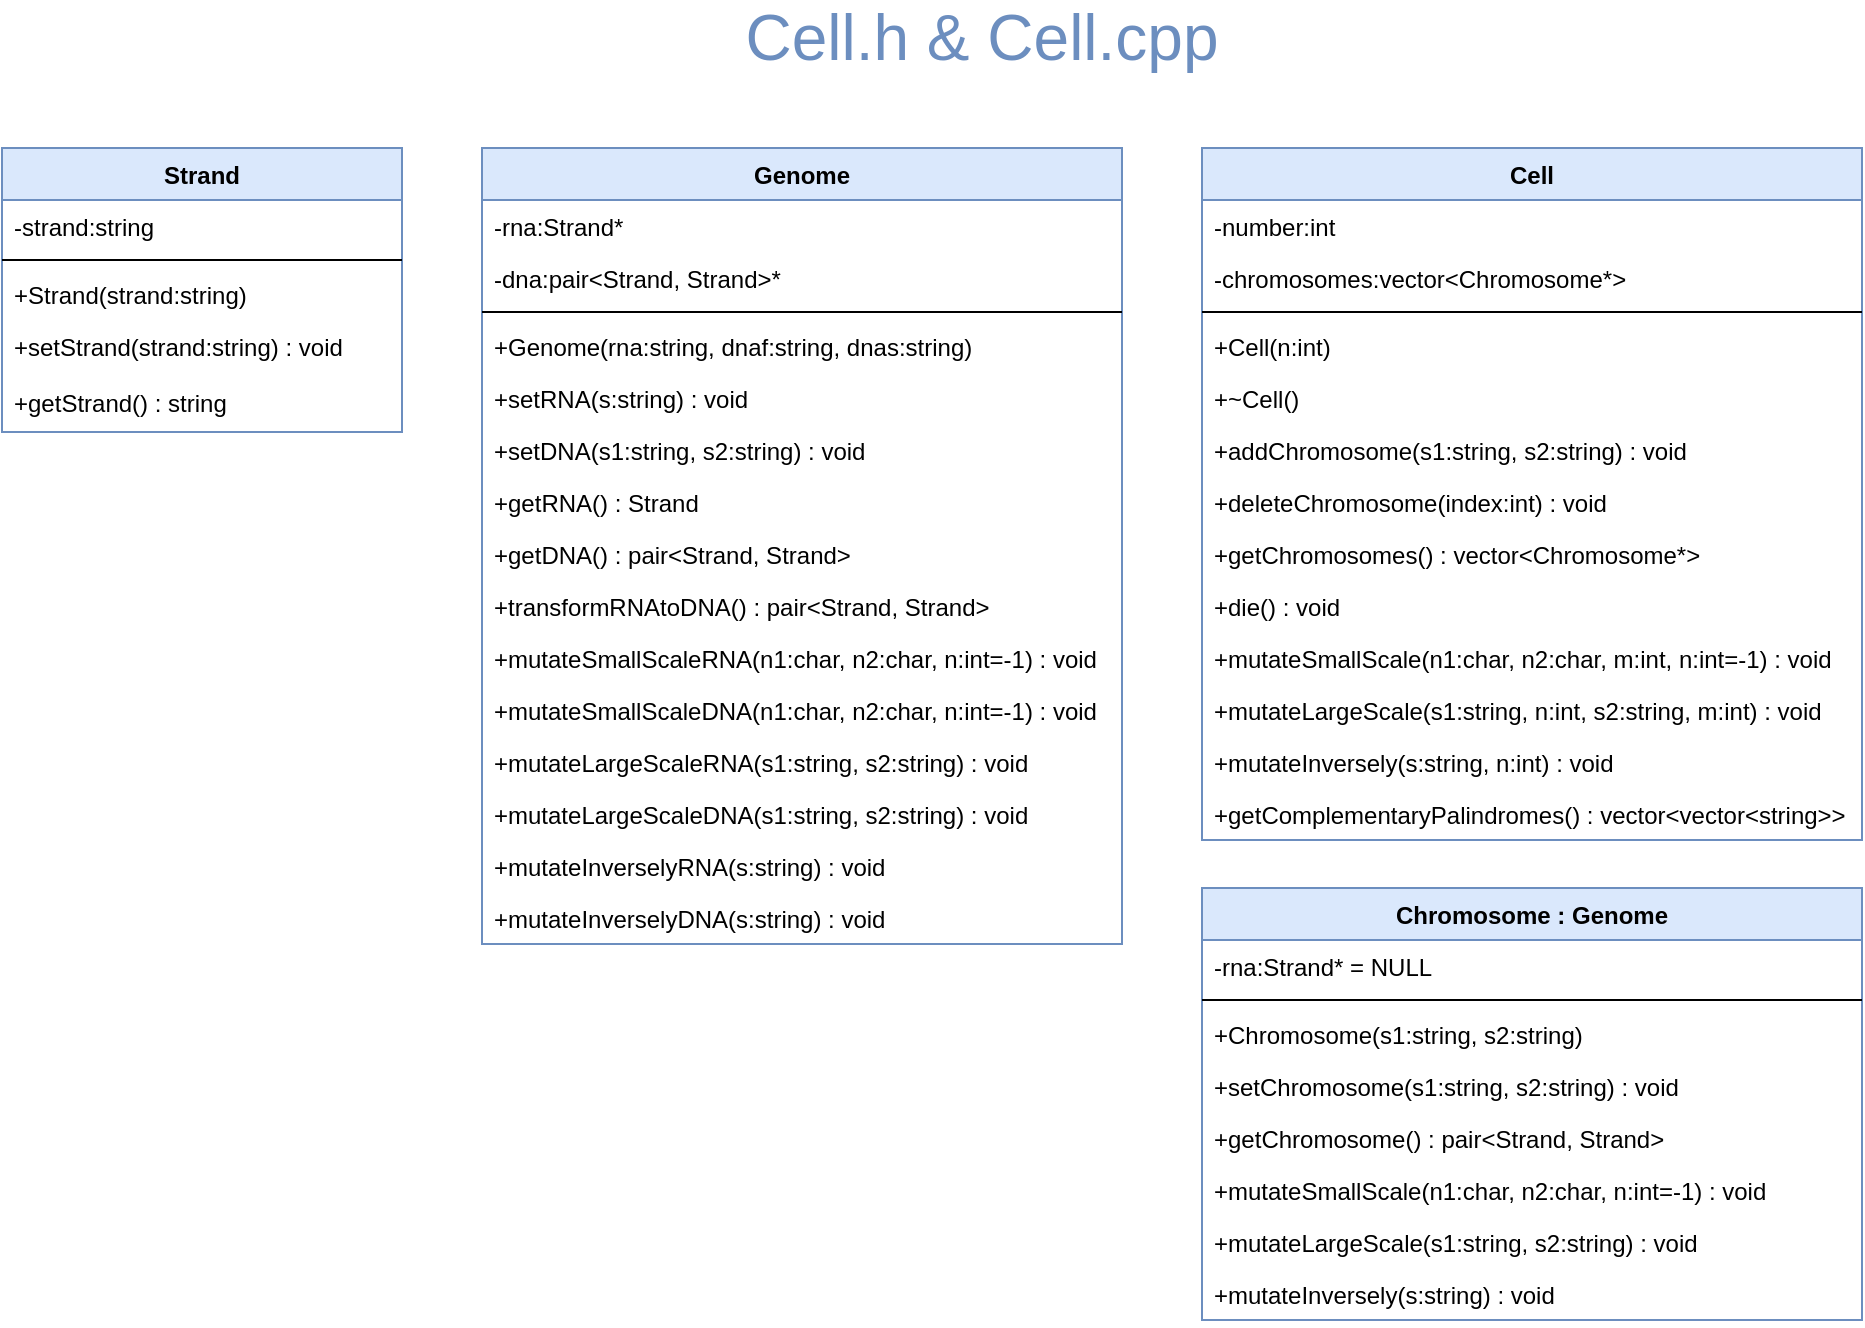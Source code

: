 <mxfile version="20.8.16" type="device"><diagram name="Page-1" id="da9RdI1WUV0PUPmnAhCj"><mxGraphModel dx="1376" dy="843" grid="1" gridSize="10" guides="1" tooltips="1" connect="1" arrows="1" fold="1" page="1" pageScale="1" pageWidth="850" pageHeight="1100" math="0" shadow="0"><root><mxCell id="0"/><mxCell id="1" parent="0"/><mxCell id="K007qaAdUJl7w_KJ8AoU-1" value="Genome" style="swimlane;fontStyle=1;align=center;verticalAlign=top;childLayout=stackLayout;horizontal=1;startSize=26;horizontalStack=0;resizeParent=1;resizeLast=0;collapsible=1;marginBottom=0;rounded=0;shadow=0;strokeWidth=1;fillColor=#dae8fc;strokeColor=#6c8ebf;gradientColor=none;swimlaneFillColor=default;" parent="1" vertex="1"><mxGeometry x="280" y="120" width="320" height="398" as="geometry"><mxRectangle x="230" y="140" width="160" height="26" as="alternateBounds"/></mxGeometry></mxCell><mxCell id="K007qaAdUJl7w_KJ8AoU-2" value="-rna:Strand*" style="text;align=left;verticalAlign=top;spacingLeft=4;spacingRight=4;overflow=hidden;rotatable=0;points=[[0,0.5],[1,0.5]];portConstraint=eastwest;" parent="K007qaAdUJl7w_KJ8AoU-1" vertex="1"><mxGeometry y="26" width="320" height="26" as="geometry"/></mxCell><mxCell id="K007qaAdUJl7w_KJ8AoU-3" value="-dna:pair&lt;Strand, Strand&gt;*" style="text;align=left;verticalAlign=top;spacingLeft=4;spacingRight=4;overflow=hidden;rotatable=0;points=[[0,0.5],[1,0.5]];portConstraint=eastwest;rounded=0;shadow=0;html=0;" parent="K007qaAdUJl7w_KJ8AoU-1" vertex="1"><mxGeometry y="52" width="320" height="26" as="geometry"/></mxCell><mxCell id="K007qaAdUJl7w_KJ8AoU-4" value="" style="line;html=1;strokeWidth=1;align=left;verticalAlign=middle;spacingTop=-1;spacingLeft=3;spacingRight=3;rotatable=0;labelPosition=right;points=[];portConstraint=eastwest;" parent="K007qaAdUJl7w_KJ8AoU-1" vertex="1"><mxGeometry y="78" width="320" height="8" as="geometry"/></mxCell><mxCell id="K007qaAdUJl7w_KJ8AoU-5" value="+Genome(rna:string, dnaf:string, dnas:string)" style="text;align=left;verticalAlign=top;spacingLeft=4;spacingRight=4;overflow=hidden;rotatable=0;points=[[0,0.5],[1,0.5]];portConstraint=eastwest;" parent="K007qaAdUJl7w_KJ8AoU-1" vertex="1"><mxGeometry y="86" width="320" height="26" as="geometry"/></mxCell><mxCell id="K007qaAdUJl7w_KJ8AoU-6" value="+setRNA(s:string) : void" style="text;align=left;verticalAlign=top;spacingLeft=4;spacingRight=4;overflow=hidden;rotatable=0;points=[[0,0.5],[1,0.5]];portConstraint=eastwest;" parent="K007qaAdUJl7w_KJ8AoU-1" vertex="1"><mxGeometry y="112" width="320" height="26" as="geometry"/></mxCell><mxCell id="K007qaAdUJl7w_KJ8AoU-7" value="+setDNA(s1:string, s2:string) : void" style="text;align=left;verticalAlign=top;spacingLeft=4;spacingRight=4;overflow=hidden;rotatable=0;points=[[0,0.5],[1,0.5]];portConstraint=eastwest;" parent="K007qaAdUJl7w_KJ8AoU-1" vertex="1"><mxGeometry y="138" width="320" height="26" as="geometry"/></mxCell><mxCell id="K007qaAdUJl7w_KJ8AoU-8" value="+getRNA() : Strand" style="text;align=left;verticalAlign=top;spacingLeft=4;spacingRight=4;overflow=hidden;rotatable=0;points=[[0,0.5],[1,0.5]];portConstraint=eastwest;" parent="K007qaAdUJl7w_KJ8AoU-1" vertex="1"><mxGeometry y="164" width="320" height="26" as="geometry"/></mxCell><mxCell id="K007qaAdUJl7w_KJ8AoU-9" value="+getDNA() : pair&lt;Strand, Strand&gt;" style="text;align=left;verticalAlign=top;spacingLeft=4;spacingRight=4;overflow=hidden;rotatable=0;points=[[0,0.5],[1,0.5]];portConstraint=eastwest;" parent="K007qaAdUJl7w_KJ8AoU-1" vertex="1"><mxGeometry y="190" width="320" height="26" as="geometry"/></mxCell><mxCell id="K007qaAdUJl7w_KJ8AoU-10" value="+transformRNAtoDNA() : pair&lt;Strand, Strand&gt;" style="text;align=left;verticalAlign=top;spacingLeft=4;spacingRight=4;overflow=hidden;rotatable=0;points=[[0,0.5],[1,0.5]];portConstraint=eastwest;" parent="K007qaAdUJl7w_KJ8AoU-1" vertex="1"><mxGeometry y="216" width="320" height="26" as="geometry"/></mxCell><mxCell id="K007qaAdUJl7w_KJ8AoU-11" value="+mutateSmallScaleRNA(n1:char, n2:char, n:int=-1) : void" style="text;align=left;verticalAlign=top;spacingLeft=4;spacingRight=4;overflow=hidden;rotatable=0;points=[[0,0.5],[1,0.5]];portConstraint=eastwest;" parent="K007qaAdUJl7w_KJ8AoU-1" vertex="1"><mxGeometry y="242" width="320" height="26" as="geometry"/></mxCell><mxCell id="K007qaAdUJl7w_KJ8AoU-12" value="+mutateSmallScaleDNA(n1:char, n2:char, n:int=-1) : void" style="text;align=left;verticalAlign=top;spacingLeft=4;spacingRight=4;overflow=hidden;rotatable=0;points=[[0,0.5],[1,0.5]];portConstraint=eastwest;" parent="K007qaAdUJl7w_KJ8AoU-1" vertex="1"><mxGeometry y="268" width="320" height="26" as="geometry"/></mxCell><mxCell id="K007qaAdUJl7w_KJ8AoU-13" value="+mutateLargeScaleRNA(s1:string, s2:string) : void" style="text;align=left;verticalAlign=top;spacingLeft=4;spacingRight=4;overflow=hidden;rotatable=0;points=[[0,0.5],[1,0.5]];portConstraint=eastwest;" parent="K007qaAdUJl7w_KJ8AoU-1" vertex="1"><mxGeometry y="294" width="320" height="26" as="geometry"/></mxCell><mxCell id="K007qaAdUJl7w_KJ8AoU-14" value="+mutateLargeScaleDNA(s1:string, s2:string) : void" style="text;align=left;verticalAlign=top;spacingLeft=4;spacingRight=4;overflow=hidden;rotatable=0;points=[[0,0.5],[1,0.5]];portConstraint=eastwest;" parent="K007qaAdUJl7w_KJ8AoU-1" vertex="1"><mxGeometry y="320" width="320" height="26" as="geometry"/></mxCell><mxCell id="K007qaAdUJl7w_KJ8AoU-15" value="+mutateInverselyRNA(s:string) : void" style="text;align=left;verticalAlign=top;spacingLeft=4;spacingRight=4;overflow=hidden;rotatable=0;points=[[0,0.5],[1,0.5]];portConstraint=eastwest;" parent="K007qaAdUJl7w_KJ8AoU-1" vertex="1"><mxGeometry y="346" width="320" height="26" as="geometry"/></mxCell><mxCell id="K007qaAdUJl7w_KJ8AoU-16" value="+mutateInverselyDNA(s:string) : void" style="text;align=left;verticalAlign=top;spacingLeft=4;spacingRight=4;overflow=hidden;rotatable=0;points=[[0,0.5],[1,0.5]];portConstraint=eastwest;" parent="K007qaAdUJl7w_KJ8AoU-1" vertex="1"><mxGeometry y="372" width="320" height="26" as="geometry"/></mxCell><mxCell id="K007qaAdUJl7w_KJ8AoU-19" value="Chromosome : Genome" style="swimlane;fontStyle=1;align=center;verticalAlign=top;childLayout=stackLayout;horizontal=1;startSize=26;horizontalStack=0;resizeParent=1;resizeLast=0;collapsible=1;marginBottom=0;rounded=0;shadow=0;strokeWidth=1;fillColor=#dae8fc;strokeColor=#6c8ebf;swimlaneFillColor=default;" parent="1" vertex="1"><mxGeometry x="640" y="490" width="330" height="216" as="geometry"><mxRectangle x="130" y="380" width="160" height="26" as="alternateBounds"/></mxGeometry></mxCell><mxCell id="K007qaAdUJl7w_KJ8AoU-20" value="-rna:Strand* = NULL" style="text;align=left;verticalAlign=top;spacingLeft=4;spacingRight=4;overflow=hidden;rotatable=0;points=[[0,0.5],[1,0.5]];portConstraint=eastwest;" parent="K007qaAdUJl7w_KJ8AoU-19" vertex="1"><mxGeometry y="26" width="330" height="26" as="geometry"/></mxCell><mxCell id="K007qaAdUJl7w_KJ8AoU-21" value="" style="line;html=1;strokeWidth=1;align=left;verticalAlign=middle;spacingTop=-1;spacingLeft=3;spacingRight=3;rotatable=0;labelPosition=right;points=[];portConstraint=eastwest;" parent="K007qaAdUJl7w_KJ8AoU-19" vertex="1"><mxGeometry y="52" width="330" height="8" as="geometry"/></mxCell><mxCell id="K007qaAdUJl7w_KJ8AoU-22" value="+Chromosome(s1:string, s2:string)" style="text;align=left;verticalAlign=top;spacingLeft=4;spacingRight=4;overflow=hidden;rotatable=0;points=[[0,0.5],[1,0.5]];portConstraint=eastwest;" parent="K007qaAdUJl7w_KJ8AoU-19" vertex="1"><mxGeometry y="60" width="330" height="26" as="geometry"/></mxCell><mxCell id="K007qaAdUJl7w_KJ8AoU-23" value="+setChromosome(s1:string, s2:string) : void" style="text;align=left;verticalAlign=top;spacingLeft=4;spacingRight=4;overflow=hidden;rotatable=0;points=[[0,0.5],[1,0.5]];portConstraint=eastwest;" parent="K007qaAdUJl7w_KJ8AoU-19" vertex="1"><mxGeometry y="86" width="330" height="26" as="geometry"/></mxCell><mxCell id="K007qaAdUJl7w_KJ8AoU-24" value="+getChromosome() : pair&lt;Strand, Strand&gt;" style="text;align=left;verticalAlign=top;spacingLeft=4;spacingRight=4;overflow=hidden;rotatable=0;points=[[0,0.5],[1,0.5]];portConstraint=eastwest;" parent="K007qaAdUJl7w_KJ8AoU-19" vertex="1"><mxGeometry y="112" width="330" height="26" as="geometry"/></mxCell><mxCell id="K007qaAdUJl7w_KJ8AoU-25" value="+mutateSmallScale(n1:char, n2:char, n:int=-1) : void" style="text;align=left;verticalAlign=top;spacingLeft=4;spacingRight=4;overflow=hidden;rotatable=0;points=[[0,0.5],[1,0.5]];portConstraint=eastwest;" parent="K007qaAdUJl7w_KJ8AoU-19" vertex="1"><mxGeometry y="138" width="330" height="26" as="geometry"/></mxCell><mxCell id="K007qaAdUJl7w_KJ8AoU-26" value="+mutateLargeScale(s1:string, s2:string) : void" style="text;align=left;verticalAlign=top;spacingLeft=4;spacingRight=4;overflow=hidden;rotatable=0;points=[[0,0.5],[1,0.5]];portConstraint=eastwest;" parent="K007qaAdUJl7w_KJ8AoU-19" vertex="1"><mxGeometry y="164" width="330" height="26" as="geometry"/></mxCell><mxCell id="K007qaAdUJl7w_KJ8AoU-27" value="+mutateInversely(s:string) : void" style="text;align=left;verticalAlign=top;spacingLeft=4;spacingRight=4;overflow=hidden;rotatable=0;points=[[0,0.5],[1,0.5]];portConstraint=eastwest;" parent="K007qaAdUJl7w_KJ8AoU-19" vertex="1"><mxGeometry y="190" width="330" height="26" as="geometry"/></mxCell><mxCell id="K007qaAdUJl7w_KJ8AoU-29" value="Strand" style="swimlane;fontStyle=1;align=center;verticalAlign=top;childLayout=stackLayout;horizontal=1;startSize=26;horizontalStack=0;resizeParent=1;resizeLast=0;collapsible=1;marginBottom=0;rounded=0;shadow=0;strokeWidth=1;fillColor=#dae8fc;strokeColor=#6c8ebf;swimlaneFillColor=default;" parent="1" vertex="1"><mxGeometry x="40" y="120" width="200" height="142" as="geometry"><mxRectangle x="40" y="160" width="160" height="26" as="alternateBounds"/></mxGeometry></mxCell><mxCell id="K007qaAdUJl7w_KJ8AoU-30" value="-strand:string" style="text;align=left;verticalAlign=top;spacingLeft=4;spacingRight=4;overflow=hidden;rotatable=0;points=[[0,0.5],[1,0.5]];portConstraint=eastwest;" parent="K007qaAdUJl7w_KJ8AoU-29" vertex="1"><mxGeometry y="26" width="200" height="26" as="geometry"/></mxCell><mxCell id="K007qaAdUJl7w_KJ8AoU-31" value="" style="line;html=1;strokeWidth=1;align=left;verticalAlign=middle;spacingTop=-1;spacingLeft=3;spacingRight=3;rotatable=0;labelPosition=right;points=[];portConstraint=eastwest;" parent="K007qaAdUJl7w_KJ8AoU-29" vertex="1"><mxGeometry y="52" width="200" height="8" as="geometry"/></mxCell><mxCell id="K007qaAdUJl7w_KJ8AoU-32" value="+Strand(strand:string)" style="text;align=left;verticalAlign=top;spacingLeft=4;spacingRight=4;overflow=hidden;rotatable=0;points=[[0,0.5],[1,0.5]];portConstraint=eastwest;" parent="K007qaAdUJl7w_KJ8AoU-29" vertex="1"><mxGeometry y="60" width="200" height="26" as="geometry"/></mxCell><mxCell id="K007qaAdUJl7w_KJ8AoU-33" value="+setStrand(strand:string) : void" style="text;align=left;verticalAlign=top;spacingLeft=4;spacingRight=4;overflow=hidden;rotatable=0;points=[[0,0.5],[1,0.5]];portConstraint=eastwest;" parent="K007qaAdUJl7w_KJ8AoU-29" vertex="1"><mxGeometry y="86" width="200" height="28" as="geometry"/></mxCell><mxCell id="K007qaAdUJl7w_KJ8AoU-34" value="+getStrand() : string" style="text;align=left;verticalAlign=top;spacingLeft=4;spacingRight=4;overflow=hidden;rotatable=0;points=[[0,0.5],[1,0.5]];portConstraint=eastwest;" parent="K007qaAdUJl7w_KJ8AoU-29" vertex="1"><mxGeometry y="114" width="200" height="28" as="geometry"/></mxCell><mxCell id="K007qaAdUJl7w_KJ8AoU-35" value="Cell" style="swimlane;fontStyle=1;align=center;verticalAlign=top;childLayout=stackLayout;horizontal=1;startSize=26;horizontalStack=0;resizeParent=1;resizeLast=0;collapsible=1;marginBottom=0;rounded=0;shadow=0;strokeWidth=1;fillColor=#dae8fc;strokeColor=#6c8ebf;swimlaneFillColor=default;" parent="1" vertex="1"><mxGeometry x="640" y="120" width="330" height="346" as="geometry"><mxRectangle x="130" y="380" width="160" height="26" as="alternateBounds"/></mxGeometry></mxCell><mxCell id="K007qaAdUJl7w_KJ8AoU-36" value="-number:int" style="text;align=left;verticalAlign=top;spacingLeft=4;spacingRight=4;overflow=hidden;rotatable=0;points=[[0,0.5],[1,0.5]];portConstraint=eastwest;" parent="K007qaAdUJl7w_KJ8AoU-35" vertex="1"><mxGeometry y="26" width="330" height="26" as="geometry"/></mxCell><mxCell id="K007qaAdUJl7w_KJ8AoU-37" value="-chromosomes:vector&lt;Chromosome*&gt;" style="text;align=left;verticalAlign=top;spacingLeft=4;spacingRight=4;overflow=hidden;rotatable=0;points=[[0,0.5],[1,0.5]];portConstraint=eastwest;" parent="K007qaAdUJl7w_KJ8AoU-35" vertex="1"><mxGeometry y="52" width="330" height="26" as="geometry"/></mxCell><mxCell id="K007qaAdUJl7w_KJ8AoU-38" value="" style="line;html=1;strokeWidth=1;align=left;verticalAlign=middle;spacingTop=-1;spacingLeft=3;spacingRight=3;rotatable=0;labelPosition=right;points=[];portConstraint=eastwest;" parent="K007qaAdUJl7w_KJ8AoU-35" vertex="1"><mxGeometry y="78" width="330" height="8" as="geometry"/></mxCell><mxCell id="K007qaAdUJl7w_KJ8AoU-39" value="+Cell(n:int)" style="text;align=left;verticalAlign=top;spacingLeft=4;spacingRight=4;overflow=hidden;rotatable=0;points=[[0,0.5],[1,0.5]];portConstraint=eastwest;" parent="K007qaAdUJl7w_KJ8AoU-35" vertex="1"><mxGeometry y="86" width="330" height="26" as="geometry"/></mxCell><mxCell id="K007qaAdUJl7w_KJ8AoU-40" value="+~Cell()" style="text;align=left;verticalAlign=top;spacingLeft=4;spacingRight=4;overflow=hidden;rotatable=0;points=[[0,0.5],[1,0.5]];portConstraint=eastwest;" parent="K007qaAdUJl7w_KJ8AoU-35" vertex="1"><mxGeometry y="112" width="330" height="26" as="geometry"/></mxCell><mxCell id="K007qaAdUJl7w_KJ8AoU-41" value="+addChromosome(s1:string, s2:string) : void" style="text;align=left;verticalAlign=top;spacingLeft=4;spacingRight=4;overflow=hidden;rotatable=0;points=[[0,0.5],[1,0.5]];portConstraint=eastwest;" parent="K007qaAdUJl7w_KJ8AoU-35" vertex="1"><mxGeometry y="138" width="330" height="26" as="geometry"/></mxCell><mxCell id="3Rvx2RNspCqtdZHVT0vZ-1" value="+deleteChromosome(index:int) : void" style="text;align=left;verticalAlign=top;spacingLeft=4;spacingRight=4;overflow=hidden;rotatable=0;points=[[0,0.5],[1,0.5]];portConstraint=eastwest;" vertex="1" parent="K007qaAdUJl7w_KJ8AoU-35"><mxGeometry y="164" width="330" height="26" as="geometry"/></mxCell><mxCell id="K007qaAdUJl7w_KJ8AoU-42" value="+getChromosomes() : vector&lt;Chromosome*&gt;" style="text;align=left;verticalAlign=top;spacingLeft=4;spacingRight=4;overflow=hidden;rotatable=0;points=[[0,0.5],[1,0.5]];portConstraint=eastwest;" parent="K007qaAdUJl7w_KJ8AoU-35" vertex="1"><mxGeometry y="190" width="330" height="26" as="geometry"/></mxCell><mxCell id="K007qaAdUJl7w_KJ8AoU-43" value="+die() : void" style="text;align=left;verticalAlign=top;spacingLeft=4;spacingRight=4;overflow=hidden;rotatable=0;points=[[0,0.5],[1,0.5]];portConstraint=eastwest;" parent="K007qaAdUJl7w_KJ8AoU-35" vertex="1"><mxGeometry y="216" width="330" height="26" as="geometry"/></mxCell><mxCell id="K007qaAdUJl7w_KJ8AoU-44" value="+mutateSmallScale(n1:char, n2:char, m:int, n:int=-1) : void" style="text;align=left;verticalAlign=top;spacingLeft=4;spacingRight=4;overflow=hidden;rotatable=0;points=[[0,0.5],[1,0.5]];portConstraint=eastwest;" parent="K007qaAdUJl7w_KJ8AoU-35" vertex="1"><mxGeometry y="242" width="330" height="26" as="geometry"/></mxCell><mxCell id="K007qaAdUJl7w_KJ8AoU-45" value="+mutateLargeScale(s1:string, n:int, s2:string, m:int) : void" style="text;align=left;verticalAlign=top;spacingLeft=4;spacingRight=4;overflow=hidden;rotatable=0;points=[[0,0.5],[1,0.5]];portConstraint=eastwest;" parent="K007qaAdUJl7w_KJ8AoU-35" vertex="1"><mxGeometry y="268" width="330" height="26" as="geometry"/></mxCell><mxCell id="K007qaAdUJl7w_KJ8AoU-46" value="+mutateInversely(s:string, n:int) : void" style="text;align=left;verticalAlign=top;spacingLeft=4;spacingRight=4;overflow=hidden;rotatable=0;points=[[0,0.5],[1,0.5]];portConstraint=eastwest;" parent="K007qaAdUJl7w_KJ8AoU-35" vertex="1"><mxGeometry y="294" width="330" height="26" as="geometry"/></mxCell><mxCell id="K007qaAdUJl7w_KJ8AoU-47" value="+getComplementaryPalindromes() : vector&lt;vector&lt;string&gt;&gt;" style="text;align=left;verticalAlign=top;spacingLeft=4;spacingRight=4;overflow=hidden;rotatable=0;points=[[0,0.5],[1,0.5]];portConstraint=eastwest;" parent="K007qaAdUJl7w_KJ8AoU-35" vertex="1"><mxGeometry y="320" width="330" height="26" as="geometry"/></mxCell><mxCell id="K007qaAdUJl7w_KJ8AoU-51" value="&lt;span style=&quot;font-size: 32px;&quot;&gt;Cell.h&lt;/span&gt; &amp;amp; &lt;span style=&quot;font-size: 32px;&quot;&gt;Cell.cpp&lt;/span&gt;" style="text;html=1;strokeColor=none;fillColor=none;align=center;verticalAlign=middle;whiteSpace=wrap;rounded=0;fontSize=32;fontColor=#6C8EBF;" parent="1" vertex="1"><mxGeometry x="370" y="50" width="320" height="30" as="geometry"/></mxCell></root></mxGraphModel></diagram></mxfile>